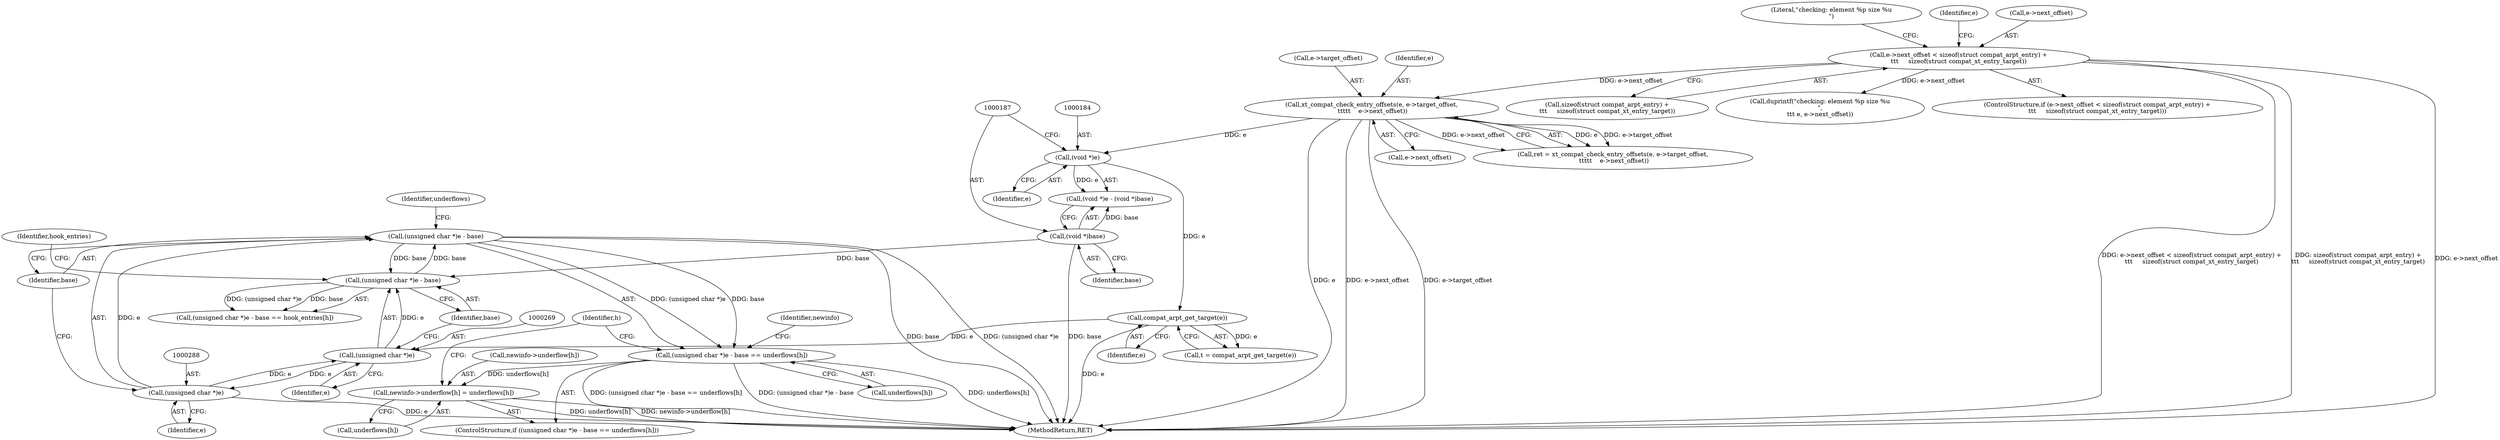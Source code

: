 digraph "1_linux_ce683e5f9d045e5d67d1312a42b359cb2ab2a13c@array" {
"1000294" [label="(Call,newinfo->underflow[h] = underflows[h])"];
"1000285" [label="(Call,(unsigned char *)e - base == underflows[h])"];
"1000286" [label="(Call,(unsigned char *)e - base)"];
"1000287" [label="(Call,(unsigned char *)e)"];
"1000268" [label="(Call,(unsigned char *)e)"];
"1000191" [label="(Call,compat_arpt_get_target(e))"];
"1000183" [label="(Call,(void *)e)"];
"1000161" [label="(Call,xt_compat_check_entry_offsets(e, e->target_offset,\n \t\t\t\t\t    e->next_offset))"];
"1000130" [label="(Call,e->next_offset < sizeof(struct compat_arpt_entry) +\n\t\t\t     sizeof(struct compat_xt_entry_target))"];
"1000267" [label="(Call,(unsigned char *)e - base)"];
"1000186" [label="(Call,(void *)base)"];
"1000294" [label="(Call,newinfo->underflow[h] = underflows[h])"];
"1000161" [label="(Call,xt_compat_check_entry_offsets(e, e->target_offset,\n \t\t\t\t\t    e->next_offset))"];
"1000267" [label="(Call,(unsigned char *)e - base)"];
"1000192" [label="(Identifier,e)"];
"1000289" [label="(Identifier,e)"];
"1000285" [label="(Call,(unsigned char *)e - base == underflows[h])"];
"1000291" [label="(Call,underflows[h])"];
"1000141" [label="(Literal,\"checking: element %p size %u\n\")"];
"1000134" [label="(Call,sizeof(struct compat_arpt_entry) +\n\t\t\t     sizeof(struct compat_xt_entry_target))"];
"1000186" [label="(Call,(void *)base)"];
"1000295" [label="(Call,newinfo->underflow[h])"];
"1000286" [label="(Call,(unsigned char *)e - base)"];
"1000166" [label="(Call,e->next_offset)"];
"1000182" [label="(Call,(void *)e - (void *)base)"];
"1000159" [label="(Call,ret = xt_compat_check_entry_offsets(e, e->target_offset,\n \t\t\t\t\t    e->next_offset))"];
"1000191" [label="(Call,compat_arpt_get_target(e))"];
"1000292" [label="(Identifier,underflows)"];
"1000140" [label="(Call,duprintf(\"checking: element %p size %u\n\",\n\t\t\t e, e->next_offset))"];
"1000162" [label="(Identifier,e)"];
"1000129" [label="(ControlStructure,if (e->next_offset < sizeof(struct compat_arpt_entry) +\n\t\t\t     sizeof(struct compat_xt_entry_target)))"];
"1000266" [label="(Call,(unsigned char *)e - base == hook_entries[h])"];
"1000183" [label="(Call,(void *)e)"];
"1000130" [label="(Call,e->next_offset < sizeof(struct compat_arpt_entry) +\n\t\t\t     sizeof(struct compat_xt_entry_target))"];
"1000189" [label="(Call,t = compat_arpt_get_target(e))"];
"1000290" [label="(Identifier,base)"];
"1000273" [label="(Identifier,hook_entries)"];
"1000284" [label="(ControlStructure,if ((unsigned char *)e - base == underflows[h]))"];
"1000271" [label="(Identifier,base)"];
"1000163" [label="(Call,e->target_offset)"];
"1000297" [label="(Identifier,newinfo)"];
"1000300" [label="(Call,underflows[h])"];
"1000287" [label="(Call,(unsigned char *)e)"];
"1000268" [label="(Call,(unsigned char *)e)"];
"1000154" [label="(Identifier,e)"];
"1000334" [label="(MethodReturn,RET)"];
"1000188" [label="(Identifier,base)"];
"1000131" [label="(Call,e->next_offset)"];
"1000270" [label="(Identifier,e)"];
"1000185" [label="(Identifier,e)"];
"1000263" [label="(Identifier,h)"];
"1000294" -> "1000284"  [label="AST: "];
"1000294" -> "1000300"  [label="CFG: "];
"1000295" -> "1000294"  [label="AST: "];
"1000300" -> "1000294"  [label="AST: "];
"1000263" -> "1000294"  [label="CFG: "];
"1000294" -> "1000334"  [label="DDG: underflows[h]"];
"1000294" -> "1000334"  [label="DDG: newinfo->underflow[h]"];
"1000285" -> "1000294"  [label="DDG: underflows[h]"];
"1000285" -> "1000284"  [label="AST: "];
"1000285" -> "1000291"  [label="CFG: "];
"1000286" -> "1000285"  [label="AST: "];
"1000291" -> "1000285"  [label="AST: "];
"1000297" -> "1000285"  [label="CFG: "];
"1000263" -> "1000285"  [label="CFG: "];
"1000285" -> "1000334"  [label="DDG: (unsigned char *)e - base"];
"1000285" -> "1000334"  [label="DDG: underflows[h]"];
"1000285" -> "1000334"  [label="DDG: (unsigned char *)e - base == underflows[h]"];
"1000286" -> "1000285"  [label="DDG: (unsigned char *)e"];
"1000286" -> "1000285"  [label="DDG: base"];
"1000286" -> "1000290"  [label="CFG: "];
"1000287" -> "1000286"  [label="AST: "];
"1000290" -> "1000286"  [label="AST: "];
"1000292" -> "1000286"  [label="CFG: "];
"1000286" -> "1000334"  [label="DDG: base"];
"1000286" -> "1000334"  [label="DDG: (unsigned char *)e"];
"1000286" -> "1000267"  [label="DDG: base"];
"1000287" -> "1000286"  [label="DDG: e"];
"1000267" -> "1000286"  [label="DDG: base"];
"1000287" -> "1000289"  [label="CFG: "];
"1000288" -> "1000287"  [label="AST: "];
"1000289" -> "1000287"  [label="AST: "];
"1000290" -> "1000287"  [label="CFG: "];
"1000287" -> "1000334"  [label="DDG: e"];
"1000287" -> "1000268"  [label="DDG: e"];
"1000268" -> "1000287"  [label="DDG: e"];
"1000268" -> "1000267"  [label="AST: "];
"1000268" -> "1000270"  [label="CFG: "];
"1000269" -> "1000268"  [label="AST: "];
"1000270" -> "1000268"  [label="AST: "];
"1000271" -> "1000268"  [label="CFG: "];
"1000268" -> "1000267"  [label="DDG: e"];
"1000191" -> "1000268"  [label="DDG: e"];
"1000191" -> "1000189"  [label="AST: "];
"1000191" -> "1000192"  [label="CFG: "];
"1000192" -> "1000191"  [label="AST: "];
"1000189" -> "1000191"  [label="CFG: "];
"1000191" -> "1000334"  [label="DDG: e"];
"1000191" -> "1000189"  [label="DDG: e"];
"1000183" -> "1000191"  [label="DDG: e"];
"1000183" -> "1000182"  [label="AST: "];
"1000183" -> "1000185"  [label="CFG: "];
"1000184" -> "1000183"  [label="AST: "];
"1000185" -> "1000183"  [label="AST: "];
"1000187" -> "1000183"  [label="CFG: "];
"1000183" -> "1000182"  [label="DDG: e"];
"1000161" -> "1000183"  [label="DDG: e"];
"1000161" -> "1000159"  [label="AST: "];
"1000161" -> "1000166"  [label="CFG: "];
"1000162" -> "1000161"  [label="AST: "];
"1000163" -> "1000161"  [label="AST: "];
"1000166" -> "1000161"  [label="AST: "];
"1000159" -> "1000161"  [label="CFG: "];
"1000161" -> "1000334"  [label="DDG: e->next_offset"];
"1000161" -> "1000334"  [label="DDG: e->target_offset"];
"1000161" -> "1000334"  [label="DDG: e"];
"1000161" -> "1000159"  [label="DDG: e"];
"1000161" -> "1000159"  [label="DDG: e->target_offset"];
"1000161" -> "1000159"  [label="DDG: e->next_offset"];
"1000130" -> "1000161"  [label="DDG: e->next_offset"];
"1000130" -> "1000129"  [label="AST: "];
"1000130" -> "1000134"  [label="CFG: "];
"1000131" -> "1000130"  [label="AST: "];
"1000134" -> "1000130"  [label="AST: "];
"1000141" -> "1000130"  [label="CFG: "];
"1000154" -> "1000130"  [label="CFG: "];
"1000130" -> "1000334"  [label="DDG: e->next_offset < sizeof(struct compat_arpt_entry) +\n\t\t\t     sizeof(struct compat_xt_entry_target)"];
"1000130" -> "1000334"  [label="DDG: sizeof(struct compat_arpt_entry) +\n\t\t\t     sizeof(struct compat_xt_entry_target)"];
"1000130" -> "1000334"  [label="DDG: e->next_offset"];
"1000130" -> "1000140"  [label="DDG: e->next_offset"];
"1000267" -> "1000266"  [label="AST: "];
"1000267" -> "1000271"  [label="CFG: "];
"1000271" -> "1000267"  [label="AST: "];
"1000273" -> "1000267"  [label="CFG: "];
"1000267" -> "1000266"  [label="DDG: (unsigned char *)e"];
"1000267" -> "1000266"  [label="DDG: base"];
"1000186" -> "1000267"  [label="DDG: base"];
"1000186" -> "1000182"  [label="AST: "];
"1000186" -> "1000188"  [label="CFG: "];
"1000187" -> "1000186"  [label="AST: "];
"1000188" -> "1000186"  [label="AST: "];
"1000182" -> "1000186"  [label="CFG: "];
"1000186" -> "1000334"  [label="DDG: base"];
"1000186" -> "1000182"  [label="DDG: base"];
}
